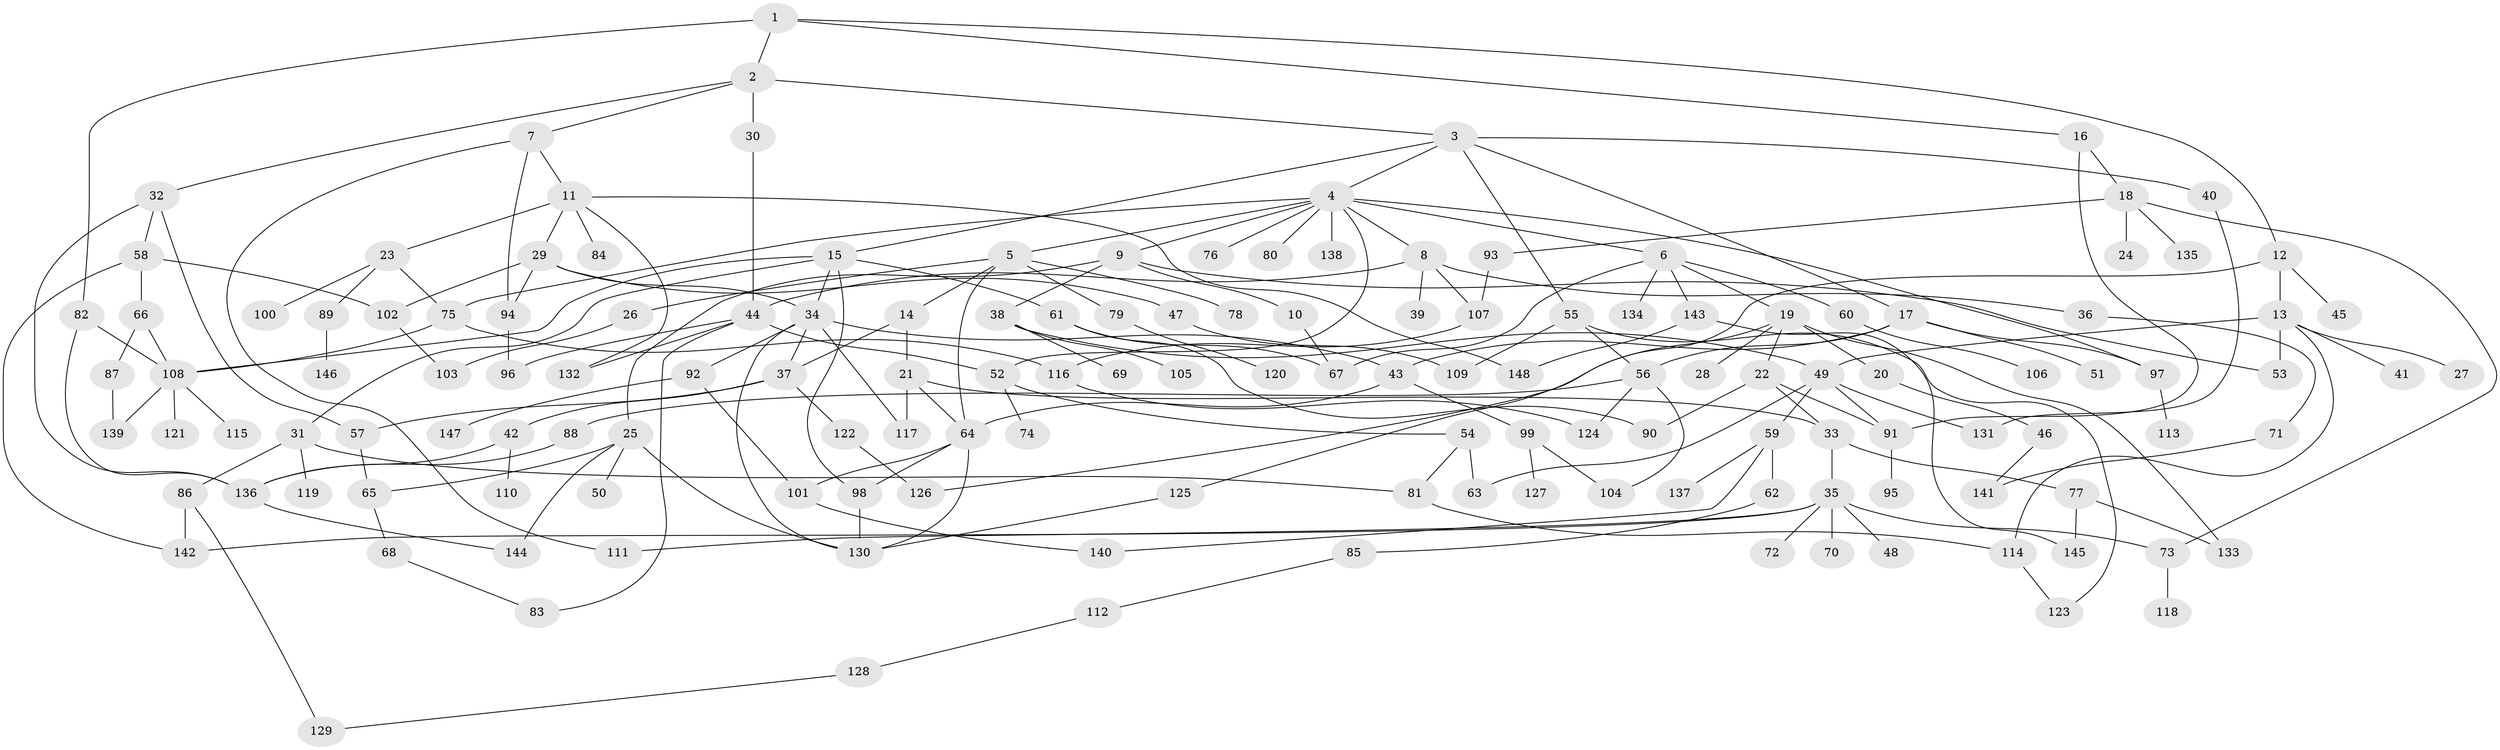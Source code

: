 // Generated by graph-tools (version 1.1) at 2025/49/03/09/25 03:49:19]
// undirected, 148 vertices, 209 edges
graph export_dot {
graph [start="1"]
  node [color=gray90,style=filled];
  1;
  2;
  3;
  4;
  5;
  6;
  7;
  8;
  9;
  10;
  11;
  12;
  13;
  14;
  15;
  16;
  17;
  18;
  19;
  20;
  21;
  22;
  23;
  24;
  25;
  26;
  27;
  28;
  29;
  30;
  31;
  32;
  33;
  34;
  35;
  36;
  37;
  38;
  39;
  40;
  41;
  42;
  43;
  44;
  45;
  46;
  47;
  48;
  49;
  50;
  51;
  52;
  53;
  54;
  55;
  56;
  57;
  58;
  59;
  60;
  61;
  62;
  63;
  64;
  65;
  66;
  67;
  68;
  69;
  70;
  71;
  72;
  73;
  74;
  75;
  76;
  77;
  78;
  79;
  80;
  81;
  82;
  83;
  84;
  85;
  86;
  87;
  88;
  89;
  90;
  91;
  92;
  93;
  94;
  95;
  96;
  97;
  98;
  99;
  100;
  101;
  102;
  103;
  104;
  105;
  106;
  107;
  108;
  109;
  110;
  111;
  112;
  113;
  114;
  115;
  116;
  117;
  118;
  119;
  120;
  121;
  122;
  123;
  124;
  125;
  126;
  127;
  128;
  129;
  130;
  131;
  132;
  133;
  134;
  135;
  136;
  137;
  138;
  139;
  140;
  141;
  142;
  143;
  144;
  145;
  146;
  147;
  148;
  1 -- 2;
  1 -- 12;
  1 -- 16;
  1 -- 82;
  2 -- 3;
  2 -- 7;
  2 -- 30;
  2 -- 32;
  3 -- 4;
  3 -- 15;
  3 -- 17;
  3 -- 40;
  3 -- 55;
  4 -- 5;
  4 -- 6;
  4 -- 8;
  4 -- 9;
  4 -- 76;
  4 -- 80;
  4 -- 138;
  4 -- 97;
  4 -- 75;
  4 -- 52;
  5 -- 14;
  5 -- 26;
  5 -- 78;
  5 -- 79;
  5 -- 64;
  6 -- 19;
  6 -- 60;
  6 -- 134;
  6 -- 143;
  6 -- 67;
  7 -- 11;
  7 -- 94;
  7 -- 111;
  8 -- 36;
  8 -- 39;
  8 -- 44;
  8 -- 107;
  9 -- 10;
  9 -- 25;
  9 -- 38;
  9 -- 53;
  10 -- 67;
  11 -- 23;
  11 -- 29;
  11 -- 84;
  11 -- 148;
  11 -- 132;
  12 -- 13;
  12 -- 45;
  12 -- 125;
  13 -- 27;
  13 -- 41;
  13 -- 53;
  13 -- 114;
  13 -- 49;
  14 -- 21;
  14 -- 37;
  15 -- 31;
  15 -- 61;
  15 -- 98;
  15 -- 34;
  15 -- 108;
  16 -- 18;
  16 -- 91;
  17 -- 43;
  17 -- 51;
  17 -- 97;
  17 -- 56;
  18 -- 24;
  18 -- 73;
  18 -- 93;
  18 -- 135;
  19 -- 20;
  19 -- 22;
  19 -- 28;
  19 -- 126;
  19 -- 133;
  20 -- 46;
  21 -- 33;
  21 -- 64;
  21 -- 117;
  22 -- 33;
  22 -- 90;
  22 -- 91;
  23 -- 75;
  23 -- 89;
  23 -- 100;
  25 -- 50;
  25 -- 65;
  25 -- 144;
  25 -- 130;
  26 -- 103;
  29 -- 34;
  29 -- 47;
  29 -- 94;
  29 -- 102;
  30 -- 44;
  31 -- 86;
  31 -- 119;
  31 -- 81;
  32 -- 57;
  32 -- 58;
  32 -- 136;
  33 -- 35;
  33 -- 77;
  34 -- 92;
  34 -- 117;
  34 -- 130;
  34 -- 37;
  34 -- 43;
  35 -- 48;
  35 -- 70;
  35 -- 72;
  35 -- 111;
  35 -- 73;
  35 -- 142;
  36 -- 71;
  37 -- 42;
  37 -- 122;
  37 -- 57;
  38 -- 49;
  38 -- 69;
  38 -- 105;
  40 -- 131;
  42 -- 110;
  42 -- 136;
  43 -- 64;
  43 -- 99;
  44 -- 52;
  44 -- 83;
  44 -- 96;
  44 -- 132;
  46 -- 141;
  47 -- 109;
  49 -- 59;
  49 -- 63;
  49 -- 91;
  49 -- 131;
  52 -- 54;
  52 -- 74;
  54 -- 81;
  54 -- 63;
  55 -- 56;
  55 -- 109;
  55 -- 123;
  56 -- 88;
  56 -- 104;
  56 -- 124;
  57 -- 65;
  58 -- 66;
  58 -- 102;
  58 -- 142;
  59 -- 62;
  59 -- 137;
  59 -- 140;
  60 -- 106;
  61 -- 67;
  61 -- 90;
  62 -- 85;
  64 -- 101;
  64 -- 130;
  64 -- 98;
  65 -- 68;
  66 -- 87;
  66 -- 108;
  68 -- 83;
  71 -- 141;
  73 -- 118;
  75 -- 108;
  75 -- 116;
  77 -- 145;
  77 -- 133;
  79 -- 120;
  81 -- 114;
  82 -- 108;
  82 -- 136;
  85 -- 112;
  86 -- 129;
  86 -- 142;
  87 -- 139;
  88 -- 136;
  89 -- 146;
  91 -- 95;
  92 -- 147;
  92 -- 101;
  93 -- 107;
  94 -- 96;
  97 -- 113;
  98 -- 130;
  99 -- 104;
  99 -- 127;
  101 -- 140;
  102 -- 103;
  107 -- 116;
  108 -- 115;
  108 -- 121;
  108 -- 139;
  112 -- 128;
  114 -- 123;
  116 -- 124;
  122 -- 126;
  125 -- 130;
  128 -- 129;
  136 -- 144;
  143 -- 145;
  143 -- 148;
}
